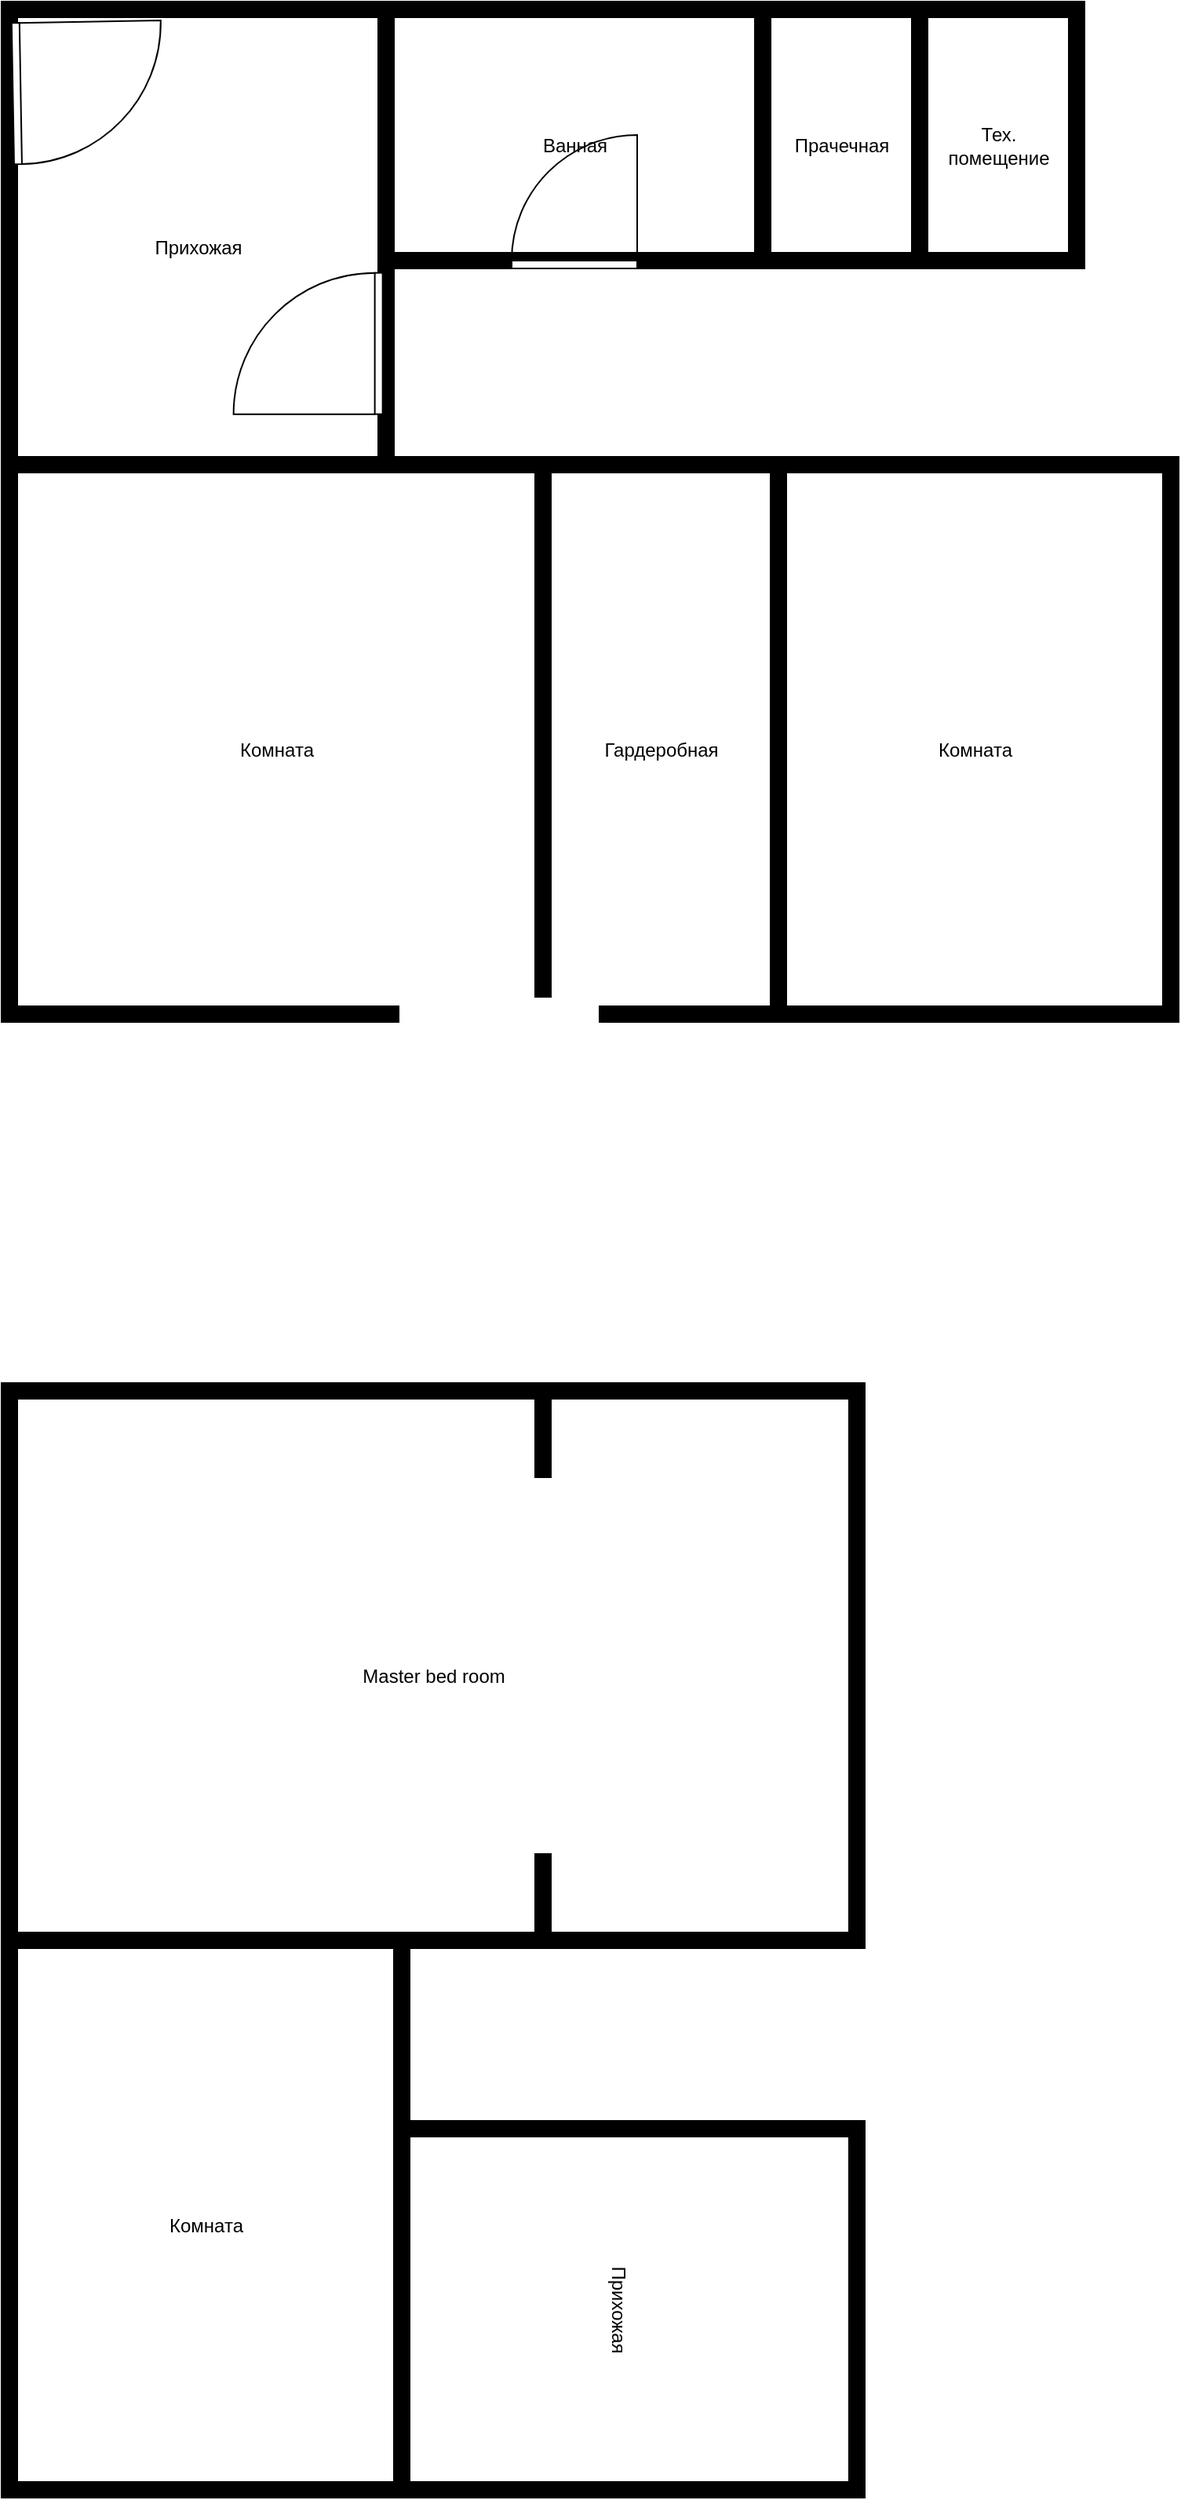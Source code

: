 <mxfile version="21.3.2" type="github">
  <diagram name="Page-1" id="38b20595-45e3-9b7f-d5ca-b57f44c5b66d">
    <mxGraphModel dx="1434" dy="788" grid="1" gridSize="10" guides="1" tooltips="1" connect="1" arrows="1" fold="1" page="1" pageScale="1" pageWidth="1100" pageHeight="850" background="none" math="0" shadow="0">
      <root>
        <mxCell id="0" />
        <mxCell id="1" parent="0" />
        <mxCell id="sUIK8oFJBja1LO4V5T6o-1" value="Прихожая" style="verticalLabelPosition=center;html=1;verticalAlign=center;align=center;shape=mxgraph.floorplan.room;fillColor=#000000;" parent="1" vertex="1">
          <mxGeometry x="80" y="180" width="250" height="300" as="geometry" />
        </mxCell>
        <mxCell id="sUIK8oFJBja1LO4V5T6o-3" value="Комната" style="verticalLabelPosition=center;html=1;verticalAlign=center;align=center;shape=mxgraph.floorplan.room;fillColor=#000000;" parent="1" vertex="1">
          <mxGeometry x="80" y="470" width="350" height="360" as="geometry" />
        </mxCell>
        <mxCell id="sUIK8oFJBja1LO4V5T6o-9" value="Комната" style="verticalLabelPosition=center;html=1;verticalAlign=center;align=center;shape=mxgraph.floorplan.room;fillColor=#000000;" parent="1" vertex="1">
          <mxGeometry x="570" y="470" width="260" height="360" as="geometry" />
        </mxCell>
        <mxCell id="sUIK8oFJBja1LO4V5T6o-13" value="Прачечная" style="verticalLabelPosition=center;html=1;verticalAlign=center;align=center;shape=mxgraph.floorplan.room;fillColor=#000000;" parent="1" vertex="1">
          <mxGeometry x="560" y="180" width="110" height="170" as="geometry" />
        </mxCell>
        <mxCell id="sUIK8oFJBja1LO4V5T6o-14" value="Тех. &lt;br&gt;помещение" style="verticalLabelPosition=center;html=1;verticalAlign=center;align=center;shape=mxgraph.floorplan.room;fillColor=#000000;" parent="1" vertex="1">
          <mxGeometry x="660" y="180" width="110" height="170" as="geometry" />
        </mxCell>
        <mxCell id="sUIK8oFJBja1LO4V5T6o-20" value="Ванная" style="verticalLabelPosition=center;html=1;verticalAlign=center;align=center;shape=mxgraph.floorplan.room;fillColor=#000000;" parent="1" vertex="1">
          <mxGeometry x="320" y="180" width="250" height="170" as="geometry" />
        </mxCell>
        <mxCell id="79QRJzX3PPVvXHmyycrC-3" value="" style="verticalLabelPosition=bottom;html=1;verticalAlign=top;align=center;shape=mxgraph.floorplan.doorRight;aspect=fixed;rotation=90;" vertex="1" parent="1">
          <mxGeometry x="230" y="350" width="90" height="95.63" as="geometry" />
        </mxCell>
        <mxCell id="79QRJzX3PPVvXHmyycrC-4" value="" style="verticalLabelPosition=bottom;html=1;verticalAlign=top;align=center;shape=mxgraph.floorplan.doorRight;aspect=fixed;rotation=-91;" vertex="1" parent="1">
          <mxGeometry x="90" y="190" width="90" height="95.63" as="geometry" />
        </mxCell>
        <mxCell id="79QRJzX3PPVvXHmyycrC-5" value="" style="verticalLabelPosition=bottom;html=1;verticalAlign=top;align=center;shape=mxgraph.floorplan.doorLeft;aspect=fixed;rotation=-180;" vertex="1" parent="1">
          <mxGeometry x="405" y="265" width="80" height="85" as="geometry" />
        </mxCell>
        <mxCell id="79QRJzX3PPVvXHmyycrC-6" value="Гардеробная" style="verticalLabelPosition=center;html=1;verticalAlign=center;align=center;shape=mxgraph.floorplan.room;fillColor=strokeColor;" vertex="1" parent="1">
          <mxGeometry x="420" y="470" width="160" height="360" as="geometry" />
        </mxCell>
        <mxCell id="79QRJzX3PPVvXHmyycrC-7" value="Master bed room" style="verticalLabelPosition=center;html=1;verticalAlign=center;align=center;shape=mxgraph.floorplan.room;fillColor=strokeColor;" vertex="1" parent="1">
          <mxGeometry x="80" y="1060" width="550" height="360" as="geometry" />
        </mxCell>
        <mxCell id="79QRJzX3PPVvXHmyycrC-8" value="" style="verticalLabelPosition=bottom;html=1;verticalAlign=top;align=center;shape=mxgraph.floorplan.wall;fillColor=strokeColor;direction=south;" vertex="1" parent="1">
          <mxGeometry x="420" y="1060" width="10" height="60" as="geometry" />
        </mxCell>
        <mxCell id="79QRJzX3PPVvXHmyycrC-9" value="" style="verticalLabelPosition=bottom;html=1;verticalAlign=top;align=center;shape=mxgraph.floorplan.wall;fillColor=strokeColor;direction=south;" vertex="1" parent="1">
          <mxGeometry x="420" y="1360" width="10" height="60" as="geometry" />
        </mxCell>
        <mxCell id="79QRJzX3PPVvXHmyycrC-10" value="Прихожая" style="verticalLabelPosition=center;html=1;verticalAlign=center;align=center;shape=mxgraph.floorplan.room;fillColor=#000000;rotation=90;" vertex="1" parent="1">
          <mxGeometry x="360" y="1500" width="240" height="300" as="geometry" />
        </mxCell>
        <mxCell id="79QRJzX3PPVvXHmyycrC-11" value="Комната" style="verticalLabelPosition=center;html=1;verticalAlign=center;align=center;shape=mxgraph.floorplan.room;fillColor=#000000;" vertex="1" parent="1">
          <mxGeometry x="80" y="1410" width="260" height="360" as="geometry" />
        </mxCell>
      </root>
    </mxGraphModel>
  </diagram>
</mxfile>
